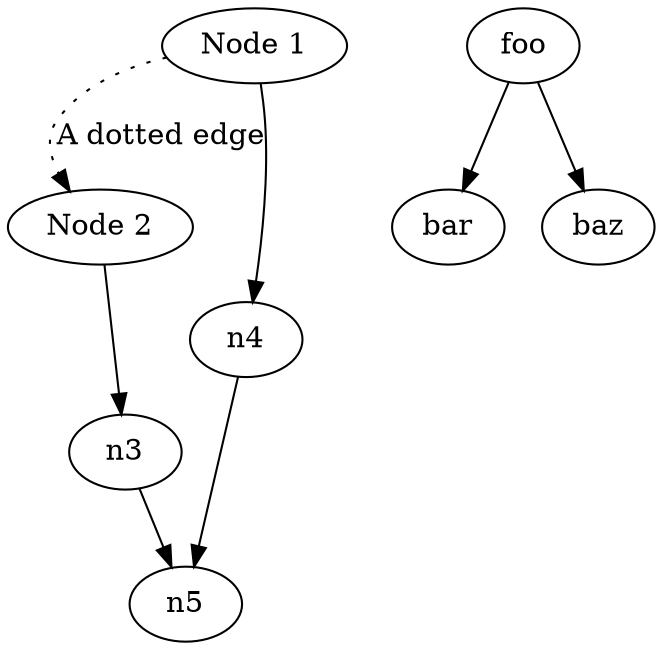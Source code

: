 digraph g1 {
 n1[label="Node 1"]; n2[label="Node 2"]; 
 n1 -> n2[style=dotted label="A dotted edge"]
 n1 -> n4
 n2 -> n3
 n3 -> n5
 n4 -> n5
 foo -> { bar baz }
}